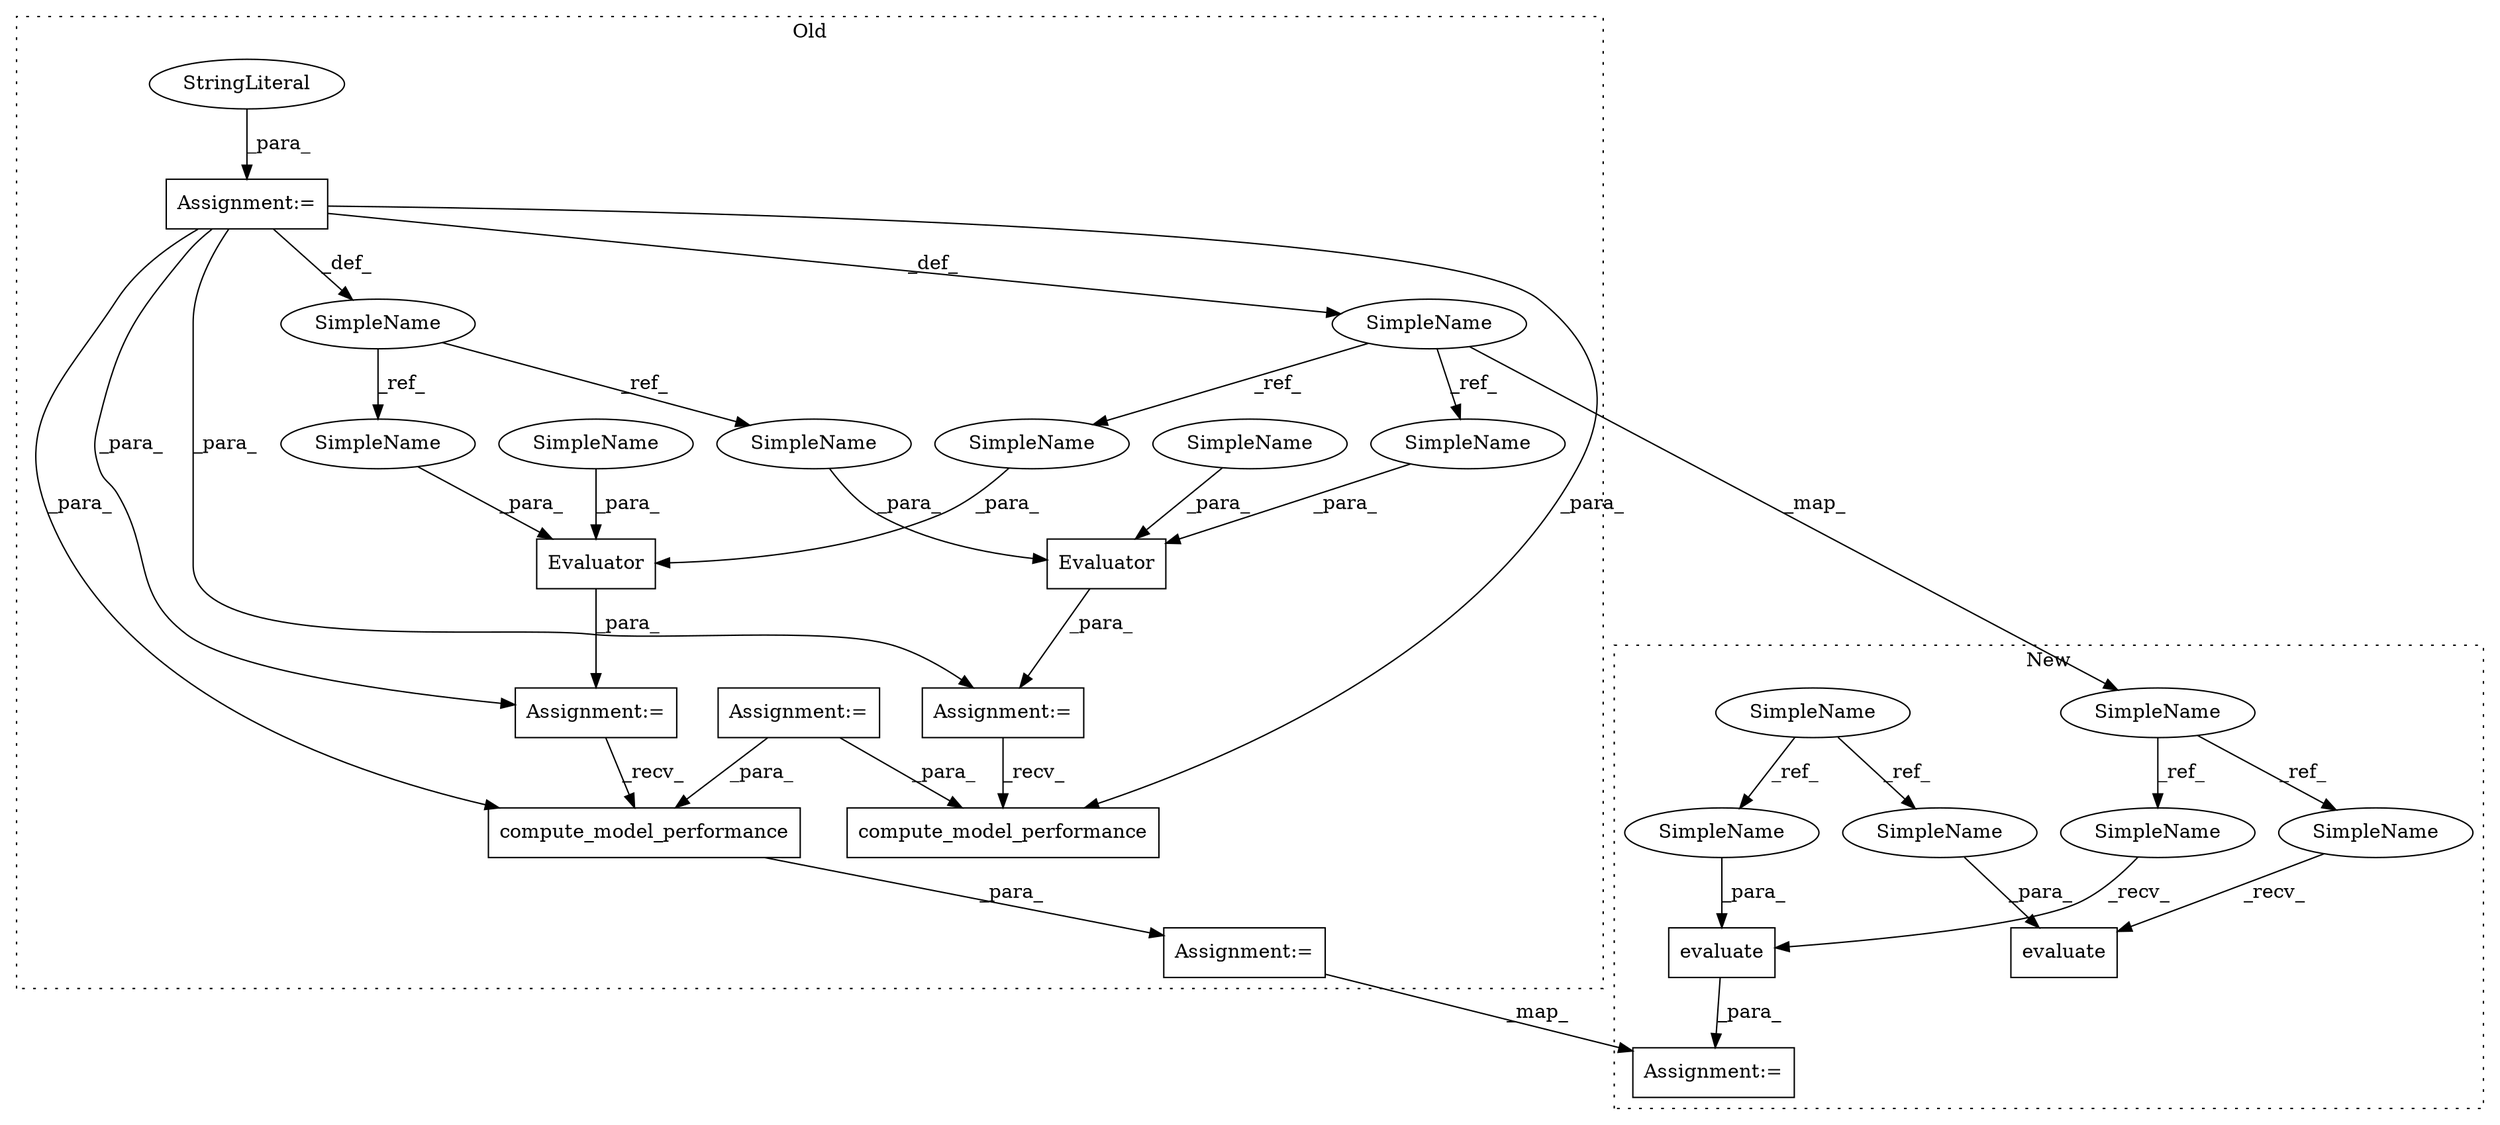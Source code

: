 digraph G {
subgraph cluster0 {
1 [label="compute_model_performance" a="32" s="2102,2160" l="26,1" shape="box"];
3 [label="Evaluator" a="32" s="2014,2066" l="10,1" shape="box"];
4 [label="Assignment:=" a="7" s="2013" l="1" shape="box"];
5 [label="Assignment:=" a="7" s="2085" l="1" shape="box"];
7 [label="SimpleName" a="42" s="1669" l="5" shape="ellipse"];
9 [label="Evaluator" a="32" s="1793,1845" l="10,1" shape="box"];
10 [label="compute_model_performance" a="32" s="1881,1939" l="26,1" shape="box"];
12 [label="SimpleName" a="42" s="1101" l="9" shape="ellipse"];
13 [label="Assignment:=" a="7" s="1792" l="1" shape="box"];
15 [label="Assignment:=" a="7" s="1110" l="1" shape="box"];
16 [label="StringLiteral" a="45" s="1111" l="6" shape="ellipse"];
17 [label="Assignment:=" a="7" s="997" l="7" shape="box"];
22 [label="SimpleName" a="42" s="1823" l="12" shape="ellipse"];
23 [label="SimpleName" a="42" s="2044" l="12" shape="ellipse"];
24 [label="SimpleName" a="42" s="2057" l="9" shape="ellipse"];
25 [label="SimpleName" a="42" s="1836" l="9" shape="ellipse"];
26 [label="SimpleName" a="42" s="1803" l="5" shape="ellipse"];
27 [label="SimpleName" a="42" s="2024" l="5" shape="ellipse"];
label = "Old";
style="dotted";
}
subgraph cluster1 {
2 [label="evaluate" a="32" s="1170,1223" l="9,1" shape="box"];
6 [label="Assignment:=" a="7" s="1163" l="1" shape="box"];
8 [label="SimpleName" a="42" s="966" l="5" shape="ellipse"];
11 [label="SimpleName" a="42" s="247" l="12" shape="ellipse"];
14 [label="evaluate" a="32" s="1091,1144" l="9,1" shape="box"];
18 [label="SimpleName" a="42" s="1211" l="12" shape="ellipse"];
19 [label="SimpleName" a="42" s="1132" l="12" shape="ellipse"];
20 [label="SimpleName" a="42" s="1164" l="5" shape="ellipse"];
21 [label="SimpleName" a="42" s="1085" l="5" shape="ellipse"];
label = "New";
style="dotted";
}
1 -> 5 [label="_para_"];
2 -> 6 [label="_para_"];
3 -> 4 [label="_para_"];
4 -> 1 [label="_recv_"];
5 -> 6 [label="_map_"];
7 -> 8 [label="_map_"];
7 -> 27 [label="_ref_"];
7 -> 26 [label="_ref_"];
8 -> 21 [label="_ref_"];
8 -> 20 [label="_ref_"];
9 -> 13 [label="_para_"];
11 -> 18 [label="_ref_"];
11 -> 19 [label="_ref_"];
12 -> 24 [label="_ref_"];
12 -> 25 [label="_ref_"];
13 -> 10 [label="_recv_"];
15 -> 4 [label="_para_"];
15 -> 7 [label="_def_"];
15 -> 13 [label="_para_"];
15 -> 10 [label="_para_"];
15 -> 12 [label="_def_"];
15 -> 1 [label="_para_"];
16 -> 15 [label="_para_"];
17 -> 10 [label="_para_"];
17 -> 1 [label="_para_"];
18 -> 2 [label="_para_"];
19 -> 14 [label="_para_"];
20 -> 2 [label="_recv_"];
21 -> 14 [label="_recv_"];
22 -> 9 [label="_para_"];
23 -> 3 [label="_para_"];
24 -> 3 [label="_para_"];
25 -> 9 [label="_para_"];
26 -> 9 [label="_para_"];
27 -> 3 [label="_para_"];
}